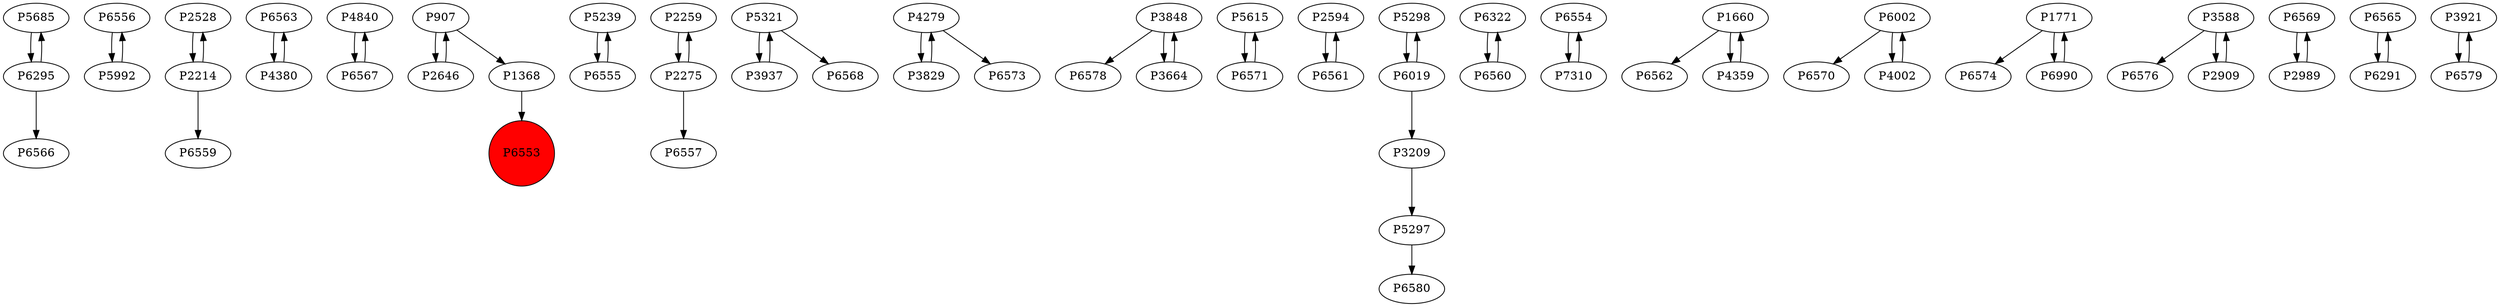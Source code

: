 digraph {
	P5685 -> P6295
	P6556 -> P5992
	P2528 -> P2214
	P6563 -> P4380
	P4840 -> P6567
	P907 -> P2646
	P5239 -> P6555
	P2259 -> P2275
	P5321 -> P3937
	P4279 -> P3829
	P3848 -> P6578
	P5615 -> P6571
	P2594 -> P6561
	P5298 -> P6019
	P6561 -> P2594
	P1368 -> P6553
	P6322 -> P6560
	P6019 -> P5298
	P6554 -> P7310
	P1660 -> P6562
	P907 -> P1368
	P1660 -> P4359
	P3664 -> P3848
	P4359 -> P1660
	P3848 -> P3664
	P5321 -> P6568
	P3209 -> P5297
	P2214 -> P2528
	P6002 -> P6570
	P2275 -> P6557
	P6295 -> P6566
	P6555 -> P5239
	P2646 -> P907
	P4002 -> P6002
	P1771 -> P6574
	P6567 -> P4840
	P1771 -> P6990
	P4279 -> P6573
	P6560 -> P6322
	P6571 -> P5615
	P6019 -> P3209
	P3588 -> P6576
	P6569 -> P2989
	P3829 -> P4279
	P5992 -> P6556
	P6565 -> P6291
	P6295 -> P5685
	P7310 -> P6554
	P5297 -> P6580
	P2275 -> P2259
	P2909 -> P3588
	P6990 -> P1771
	P3937 -> P5321
	P3921 -> P6579
	P4380 -> P6563
	P3588 -> P2909
	P6291 -> P6565
	P6002 -> P4002
	P2214 -> P6559
	P2989 -> P6569
	P6579 -> P3921
	P6553 [shape=circle]
	P6553 [style=filled]
	P6553 [fillcolor=red]
}